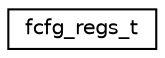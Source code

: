 digraph "Graphical Class Hierarchy"
{
 // LATEX_PDF_SIZE
  edge [fontname="Helvetica",fontsize="10",labelfontname="Helvetica",labelfontsize="10"];
  node [fontname="Helvetica",fontsize="10",shape=record];
  rankdir="LR";
  Node0 [label="fcfg_regs_t",height=0.2,width=0.4,color="black", fillcolor="white", style="filled",URL="$structfcfg__regs__t.html",tooltip="FCFG registers."];
}
